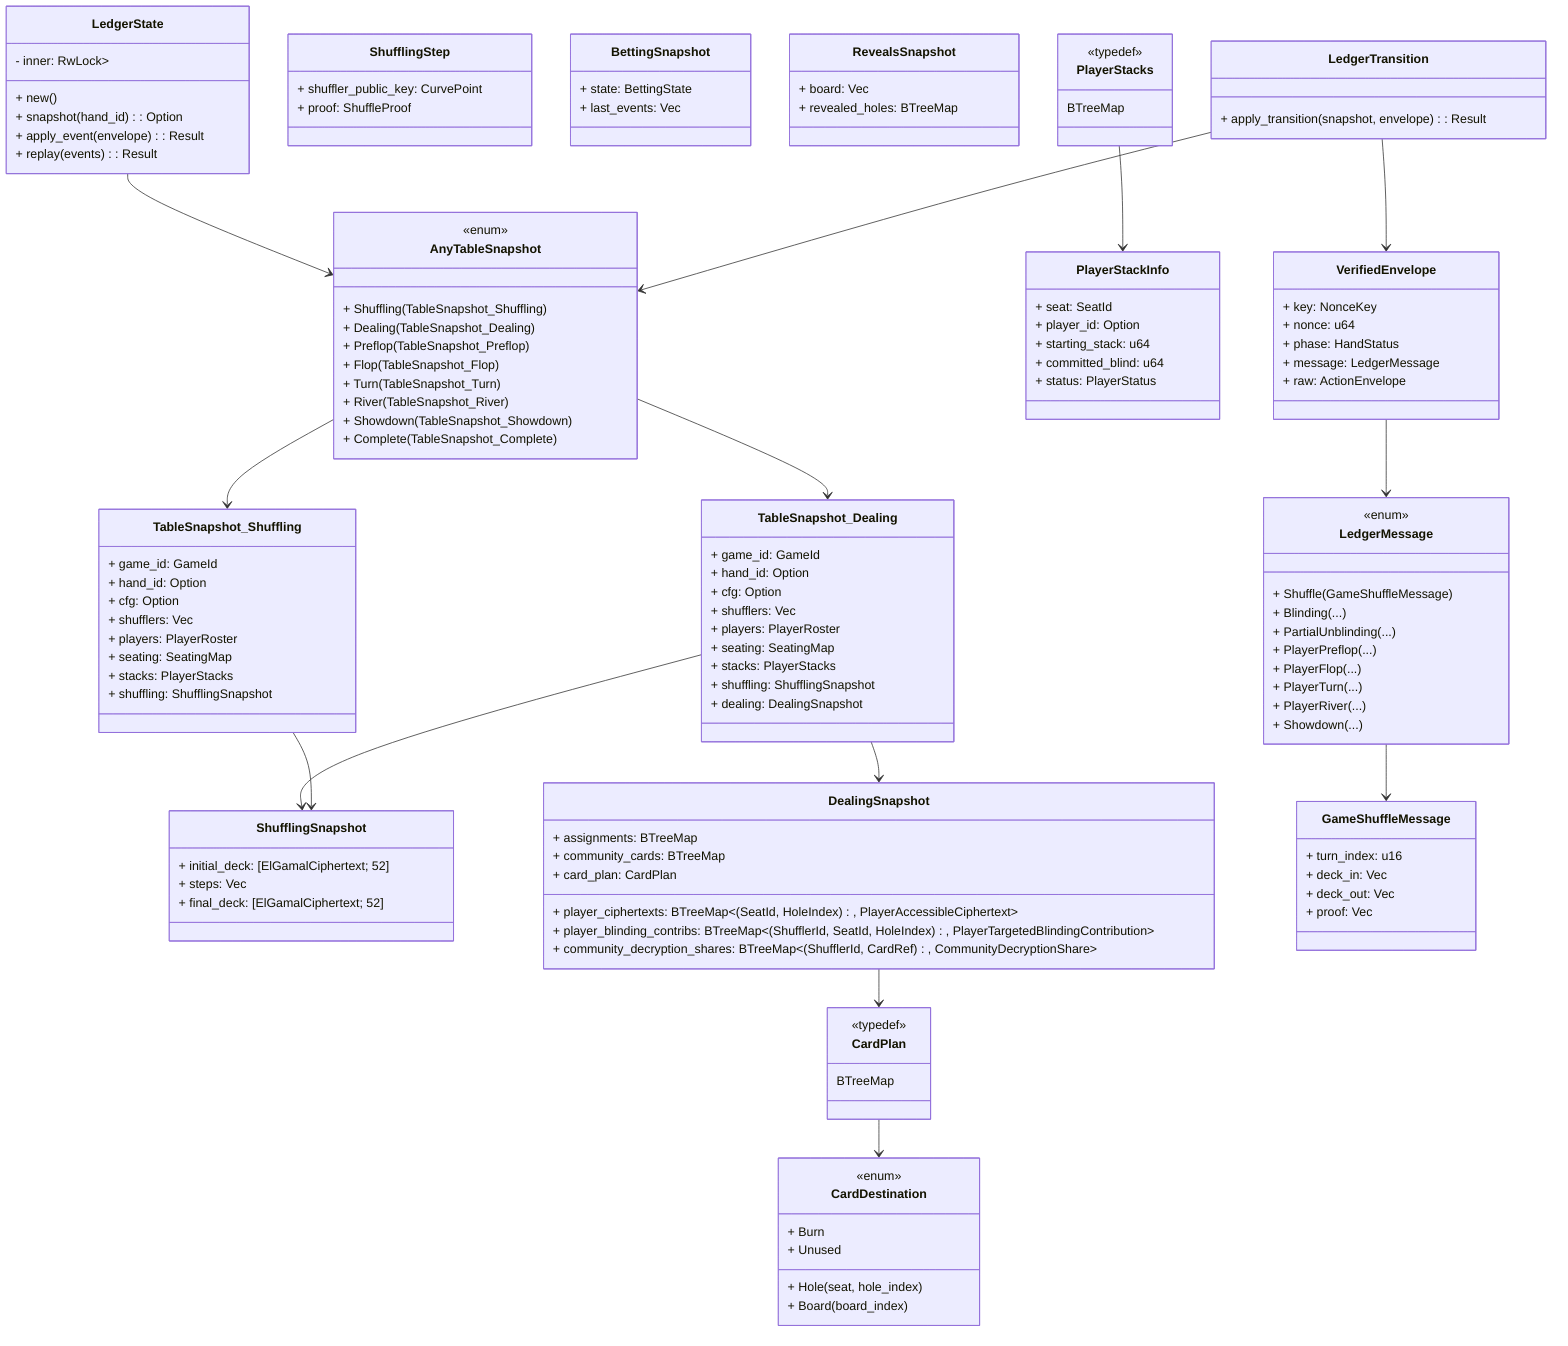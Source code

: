 classDiagram
    class LedgerState {
        - inner: RwLock<HashMap<HandId, AnyTableSnapshot>>
        + new()
        + snapshot(hand_id): Option<AnyTableSnapshot>
        + apply_event(envelope): Result
        + replay(events): Result
    }

    class AnyTableSnapshot {
        <<enum>>
        + Shuffling(TableSnapshot_Shuffling)
        + Dealing(TableSnapshot_Dealing)
        + Preflop(TableSnapshot_Preflop)
        + Flop(TableSnapshot_Flop)
        + Turn(TableSnapshot_Turn)
        + River(TableSnapshot_River)
        + Showdown(TableSnapshot_Showdown)
        + Complete(TableSnapshot_Complete)
    }

    class TableSnapshot_Shuffling {
        + game_id: GameId
        + hand_id: Option<HandId>
        + cfg: Option<HandConfig>
        + shufflers: Vec<Shuffler>
        + players: PlayerRoster
        + seating: SeatingMap
        + stacks: PlayerStacks
        + shuffling: ShufflingSnapshot
    }

    class TableSnapshot_Dealing {
        + game_id: GameId
        + hand_id: Option<HandId>
        + cfg: Option<HandConfig>
        + shufflers: Vec<Shuffler>
        + players: PlayerRoster
        + seating: SeatingMap
        + stacks: PlayerStacks
        + shuffling: ShufflingSnapshot
        + dealing: DealingSnapshot
    }

    class ShufflingSnapshot {
        + initial_deck: [ElGamalCiphertext; 52]
        + steps: Vec<ShufflingStep>
        + final_deck: [ElGamalCiphertext; 52]
    }

    class ShufflingStep {
        + shuffler_public_key: CurvePoint
        + proof: ShuffleProof
    }

    class DealingSnapshot {
        + assignments: BTreeMap<CardRef, DealtCard>
        + player_ciphertexts: BTreeMap<(SeatId, HoleIndex), PlayerAccessibleCiphertext>
        + player_blinding_contribs: BTreeMap<(ShufflerId, SeatId, HoleIndex), PlayerTargetedBlindingContribution>
        + community_decryption_shares: BTreeMap<(ShufflerId, CardRef), CommunityDecryptionShare>
        + community_cards: BTreeMap<CardRef, CardIndex>
        + card_plan: CardPlan
    }

    class BettingSnapshot {
        + state: BettingState
        + last_events: Vec<PlayerActionEvent>
    }

    class RevealsSnapshot {
        + board: Vec<CardIndex>
        + revealed_holes: BTreeMap<SeatId, RevealedHand>
    }

    class PlayerStackInfo {
        + seat: SeatId
        + player_id: Option<PlayerId>
        + starting_stack: u64
        + committed_blind: u64
        + status: PlayerStatus
    }

    class CardDestination {
        <<enum>>
        + Hole(seat, hole_index)
        + Board(board_index)
        + Burn
        + Unused
    }

    class CardPlan {
        <<typedef>>
        BTreeMap<CardRef, CardDestination>
    }

    class PlayerStacks {
        <<typedef>>
        BTreeMap<SeatId, PlayerStackInfo>
    }

    class VerifiedEnvelope {
        + key: NonceKey
        + nonce: u64
        + phase: HandStatus
        + message: LedgerMessage
        + raw: ActionEnvelope
    }

    class GameShuffleMessage {
        + turn_index: u16
        + deck_in: Vec<u8>
        + deck_out: Vec<u8>
        + proof: Vec<u8>
    }

    class LedgerMessage {
        <<enum>>
        + Shuffle(GameShuffleMessage)
        + Blinding(...)
        + PartialUnblinding(...)
        + PlayerPreflop(...)
        + PlayerFlop(...)
        + PlayerTurn(...)
        + PlayerRiver(...)
        + Showdown(...)
    }

    class LedgerTransition {
        + apply_transition(snapshot, envelope): Result<AnyTableSnapshot>
    }

    LedgerState --> AnyTableSnapshot
    AnyTableSnapshot --> TableSnapshot_Shuffling
    AnyTableSnapshot --> TableSnapshot_Dealing
    TableSnapshot_Dealing --> DealingSnapshot
    TableSnapshot_Dealing --> ShufflingSnapshot
    TableSnapshot_Shuffling --> ShufflingSnapshot
    DealingSnapshot --> CardPlan
    CardPlan --> CardDestination
    PlayerStacks --> PlayerStackInfo
    LedgerMessage --> GameShuffleMessage
    VerifiedEnvelope --> LedgerMessage
    LedgerTransition --> AnyTableSnapshot
    LedgerTransition --> VerifiedEnvelope